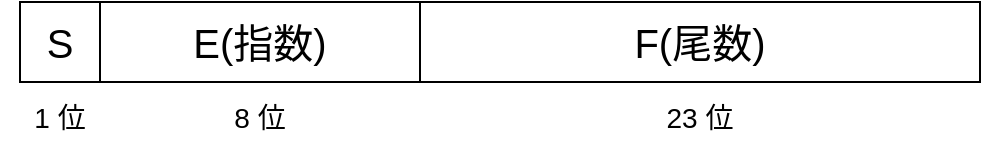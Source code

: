 <mxfile>
    <diagram id="9pnzLtJ3MblzJRS5AKII" name="第 1 页">
        <mxGraphModel dx="492" dy="549" grid="1" gridSize="10" guides="1" tooltips="1" connect="1" arrows="1" fold="1" page="1" pageScale="1" pageWidth="827" pageHeight="1169" math="0" shadow="0">
            <root>
                <mxCell id="0"/>
                <mxCell id="1" parent="0"/>
                <mxCell id="3" value="S" style="rounded=0;whiteSpace=wrap;html=1;fontSize=20;" vertex="1" parent="1">
                    <mxGeometry x="160" y="240" width="40" height="40" as="geometry"/>
                </mxCell>
                <mxCell id="4" value="E(指数)" style="rounded=0;whiteSpace=wrap;html=1;fontSize=20;" vertex="1" parent="1">
                    <mxGeometry x="200" y="240" width="160" height="40" as="geometry"/>
                </mxCell>
                <mxCell id="5" value="F(尾数)" style="rounded=0;whiteSpace=wrap;html=1;fontSize=20;" vertex="1" parent="1">
                    <mxGeometry x="360" y="240" width="280" height="40" as="geometry"/>
                </mxCell>
                <mxCell id="6" value="&lt;font style=&quot;font-size: 14px;&quot;&gt;1 位&lt;/font&gt;" style="text;html=1;strokeColor=none;fillColor=none;align=center;verticalAlign=middle;whiteSpace=wrap;rounded=0;fontSize=20;" vertex="1" parent="1">
                    <mxGeometry x="150" y="280" width="60" height="30" as="geometry"/>
                </mxCell>
                <mxCell id="7" value="&lt;font style=&quot;font-size: 14px;&quot;&gt;8 位&lt;/font&gt;" style="text;html=1;strokeColor=none;fillColor=none;align=center;verticalAlign=middle;whiteSpace=wrap;rounded=0;fontSize=20;" vertex="1" parent="1">
                    <mxGeometry x="250" y="280" width="60" height="30" as="geometry"/>
                </mxCell>
                <mxCell id="8" value="&lt;font style=&quot;font-size: 14px;&quot;&gt;23 位&lt;/font&gt;" style="text;html=1;strokeColor=none;fillColor=none;align=center;verticalAlign=middle;whiteSpace=wrap;rounded=0;fontSize=20;" vertex="1" parent="1">
                    <mxGeometry x="470" y="280" width="60" height="30" as="geometry"/>
                </mxCell>
            </root>
        </mxGraphModel>
    </diagram>
</mxfile>
